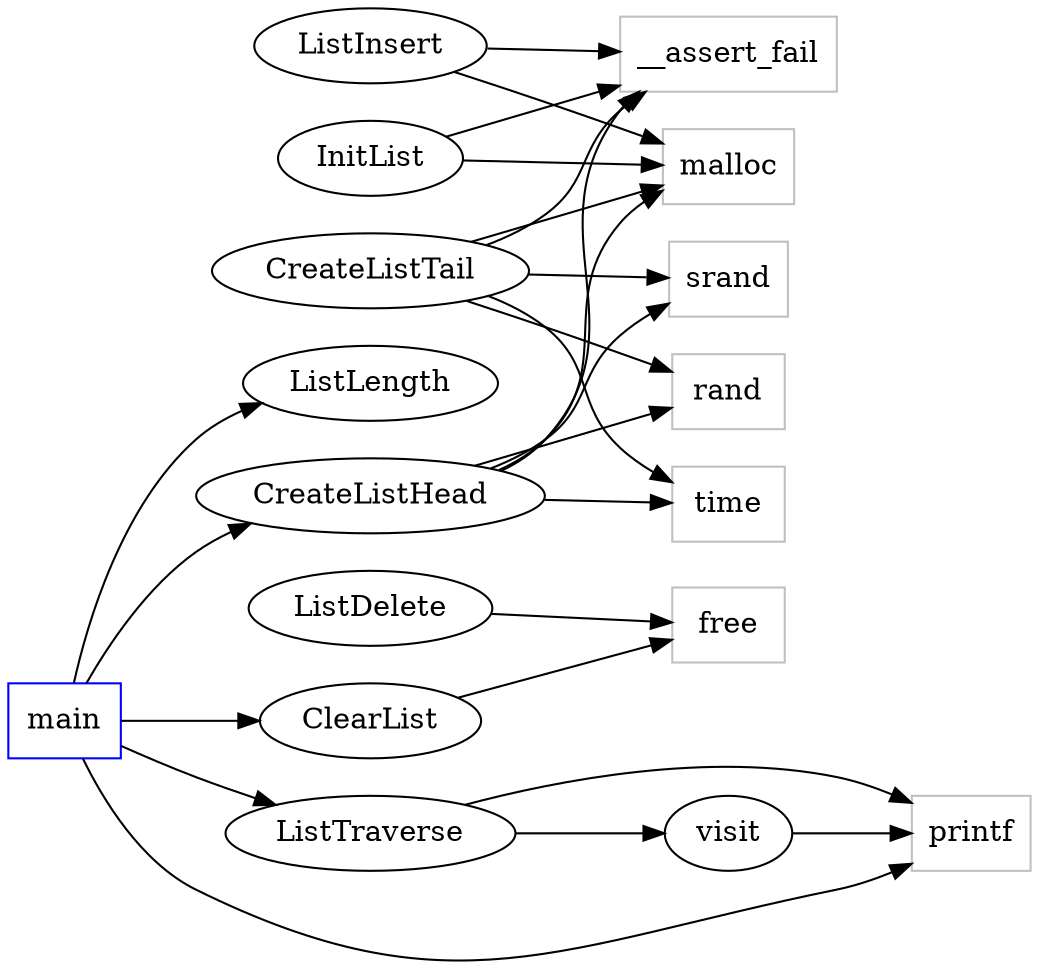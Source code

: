 digraph functioncalls {
rankdir=LR;

main [shape="box", color=blue];
free [shape="box", color=grey];
ClearList -> free;
time [shape="box", color=grey];
CreateListHead -> time;
srand [shape="box", color=grey];
CreateListHead -> srand;
malloc [shape="box", color=grey];
CreateListHead -> malloc;
__assert_fail [shape="box", color=grey];
CreateListHead -> __assert_fail;
rand [shape="box", color=grey];
CreateListHead -> rand;
time [shape="box", color=grey];
CreateListTail -> time;
srand [shape="box", color=grey];
CreateListTail -> srand;
malloc [shape="box", color=grey];
CreateListTail -> malloc;
__assert_fail [shape="box", color=grey];
CreateListTail -> __assert_fail;
rand [shape="box", color=grey];
CreateListTail -> rand;
malloc [shape="box", color=grey];
InitList -> malloc;
__assert_fail [shape="box", color=grey];
InitList -> __assert_fail;
free [shape="box", color=grey];
ListDelete -> free;
malloc [shape="box", color=grey];
ListInsert -> malloc;
__assert_fail [shape="box", color=grey];
ListInsert -> __assert_fail;
ListTraverse -> visit;
printf [shape="box", color=grey];
ListTraverse -> printf;
main -> CreateListHead;
printf [shape="box", color=grey];
main -> printf;
main -> ListTraverse;
main -> ClearList;
main -> ListLength;
printf [shape="box", color=grey];
visit -> printf;
}
